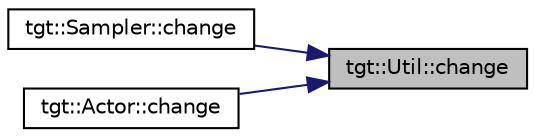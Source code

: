 digraph "tgt::Util::change"
{
 // LATEX_PDF_SIZE
  edge [fontname="Helvetica",fontsize="10",labelfontname="Helvetica",labelfontsize="10"];
  node [fontname="Helvetica",fontsize="10",shape=record];
  rankdir="RL";
  Node1 [label="tgt::Util::change",height=0.2,width=0.4,color="black", fillcolor="grey75", style="filled", fontcolor="black",tooltip=" "];
  Node1 -> Node2 [dir="back",color="midnightblue",fontsize="10",style="solid"];
  Node2 [label="tgt::Sampler::change",height=0.2,width=0.4,color="black", fillcolor="white", style="filled",URL="$d9/dc0/namespacetgt_1_1_sampler.html#a5c03c526317a4026c778c8af10347fc8",tooltip=" "];
  Node1 -> Node3 [dir="back",color="midnightblue",fontsize="10",style="solid"];
  Node3 [label="tgt::Actor::change",height=0.2,width=0.4,color="black", fillcolor="white", style="filled",URL="$df/dd7/namespacetgt_1_1_actor.html#aa83f41e58c221cf8f58c9fe485463def",tooltip=" "];
}
